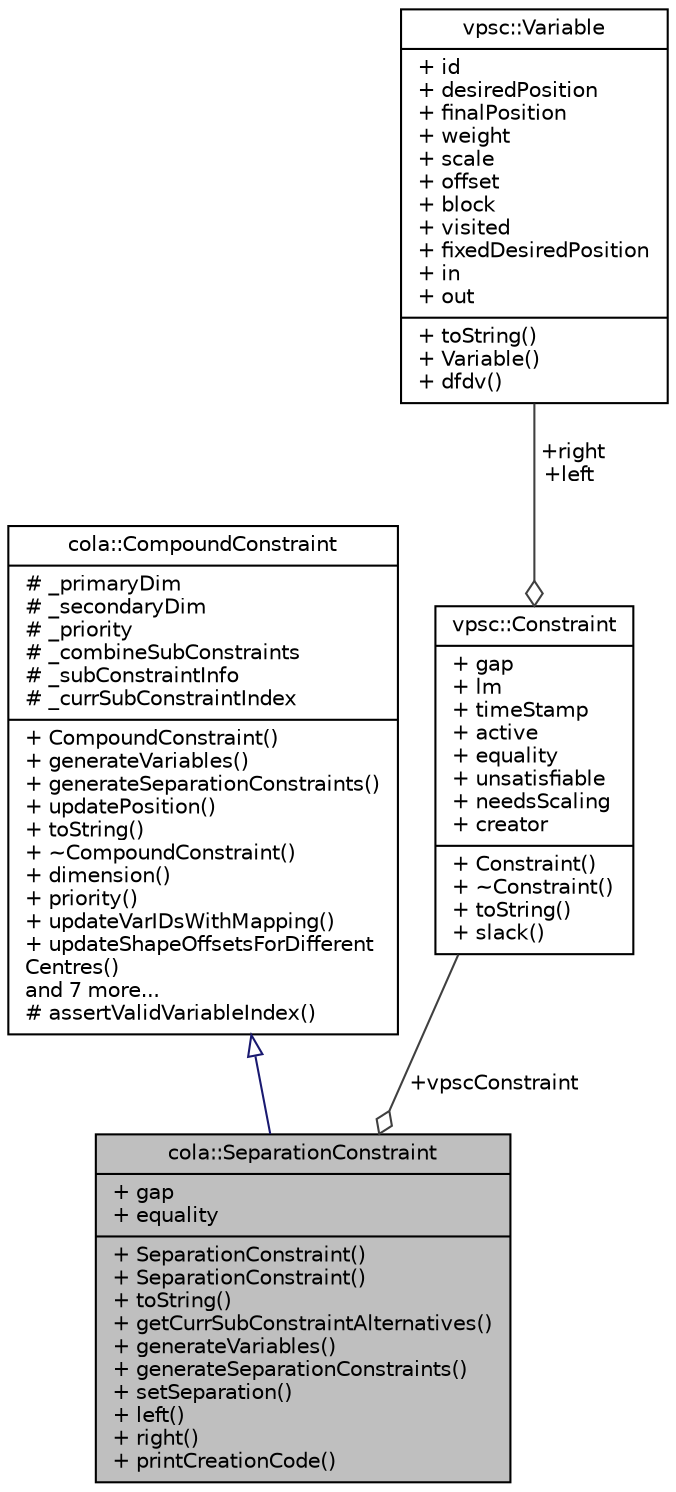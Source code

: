digraph "cola::SeparationConstraint"
{
  edge [fontname="Helvetica",fontsize="10",labelfontname="Helvetica",labelfontsize="10"];
  node [fontname="Helvetica",fontsize="10",shape=record];
  Node1 [label="{cola::SeparationConstraint\n|+ gap\l+ equality\l|+ SeparationConstraint()\l+ SeparationConstraint()\l+ toString()\l+ getCurrSubConstraintAlternatives()\l+ generateVariables()\l+ generateSeparationConstraints()\l+ setSeparation()\l+ left()\l+ right()\l+ printCreationCode()\l}",height=0.2,width=0.4,color="black", fillcolor="grey75", style="filled", fontcolor="black"];
  Node2 -> Node1 [dir="back",color="midnightblue",fontsize="10",style="solid",arrowtail="onormal",fontname="Helvetica"];
  Node2 [label="{cola::CompoundConstraint\n|# _primaryDim\l# _secondaryDim\l# _priority\l# _combineSubConstraints\l# _subConstraintInfo\l# _currSubConstraintIndex\l|+ CompoundConstraint()\l+ generateVariables()\l+ generateSeparationConstraints()\l+ updatePosition()\l+ toString()\l+ ~CompoundConstraint()\l+ dimension()\l+ priority()\l+ updateVarIDsWithMapping()\l+ updateShapeOffsetsForDifferent\lCentres()\land 7 more...\l# assertValidVariableIndex()\l}",height=0.2,width=0.4,color="black", fillcolor="white", style="filled",URL="$classcola_1_1CompoundConstraint.html",tooltip="An abstract base class for all high-level compound constraints. "];
  Node3 -> Node1 [color="grey25",fontsize="10",style="solid",label=" +vpscConstraint" ,arrowhead="odiamond",fontname="Helvetica"];
  Node3 [label="{vpsc::Constraint\n|+ gap\l+ lm\l+ timeStamp\l+ active\l+ equality\l+ unsatisfiable\l+ needsScaling\l+ creator\l|+ Constraint()\l+ ~Constraint()\l+ toString()\l+ slack()\l}",height=0.2,width=0.4,color="black", fillcolor="white", style="filled",URL="$classvpsc_1_1Constraint.html",tooltip="A constraint determines a minimum or exact spacing required between two Variable objects. "];
  Node4 -> Node3 [color="grey25",fontsize="10",style="solid",label=" +right\n+left" ,arrowhead="odiamond",fontname="Helvetica"];
  Node4 [label="{vpsc::Variable\n|+ id\l+ desiredPosition\l+ finalPosition\l+ weight\l+ scale\l+ offset\l+ block\l+ visited\l+ fixedDesiredPosition\l+ in\l+ out\l|+ toString()\l+ Variable()\l+ dfdv()\l}",height=0.2,width=0.4,color="black", fillcolor="white", style="filled",URL="$classvpsc_1_1Variable.html",tooltip="A variable is comprised of an ideal position, final position and a weight. "];
}
